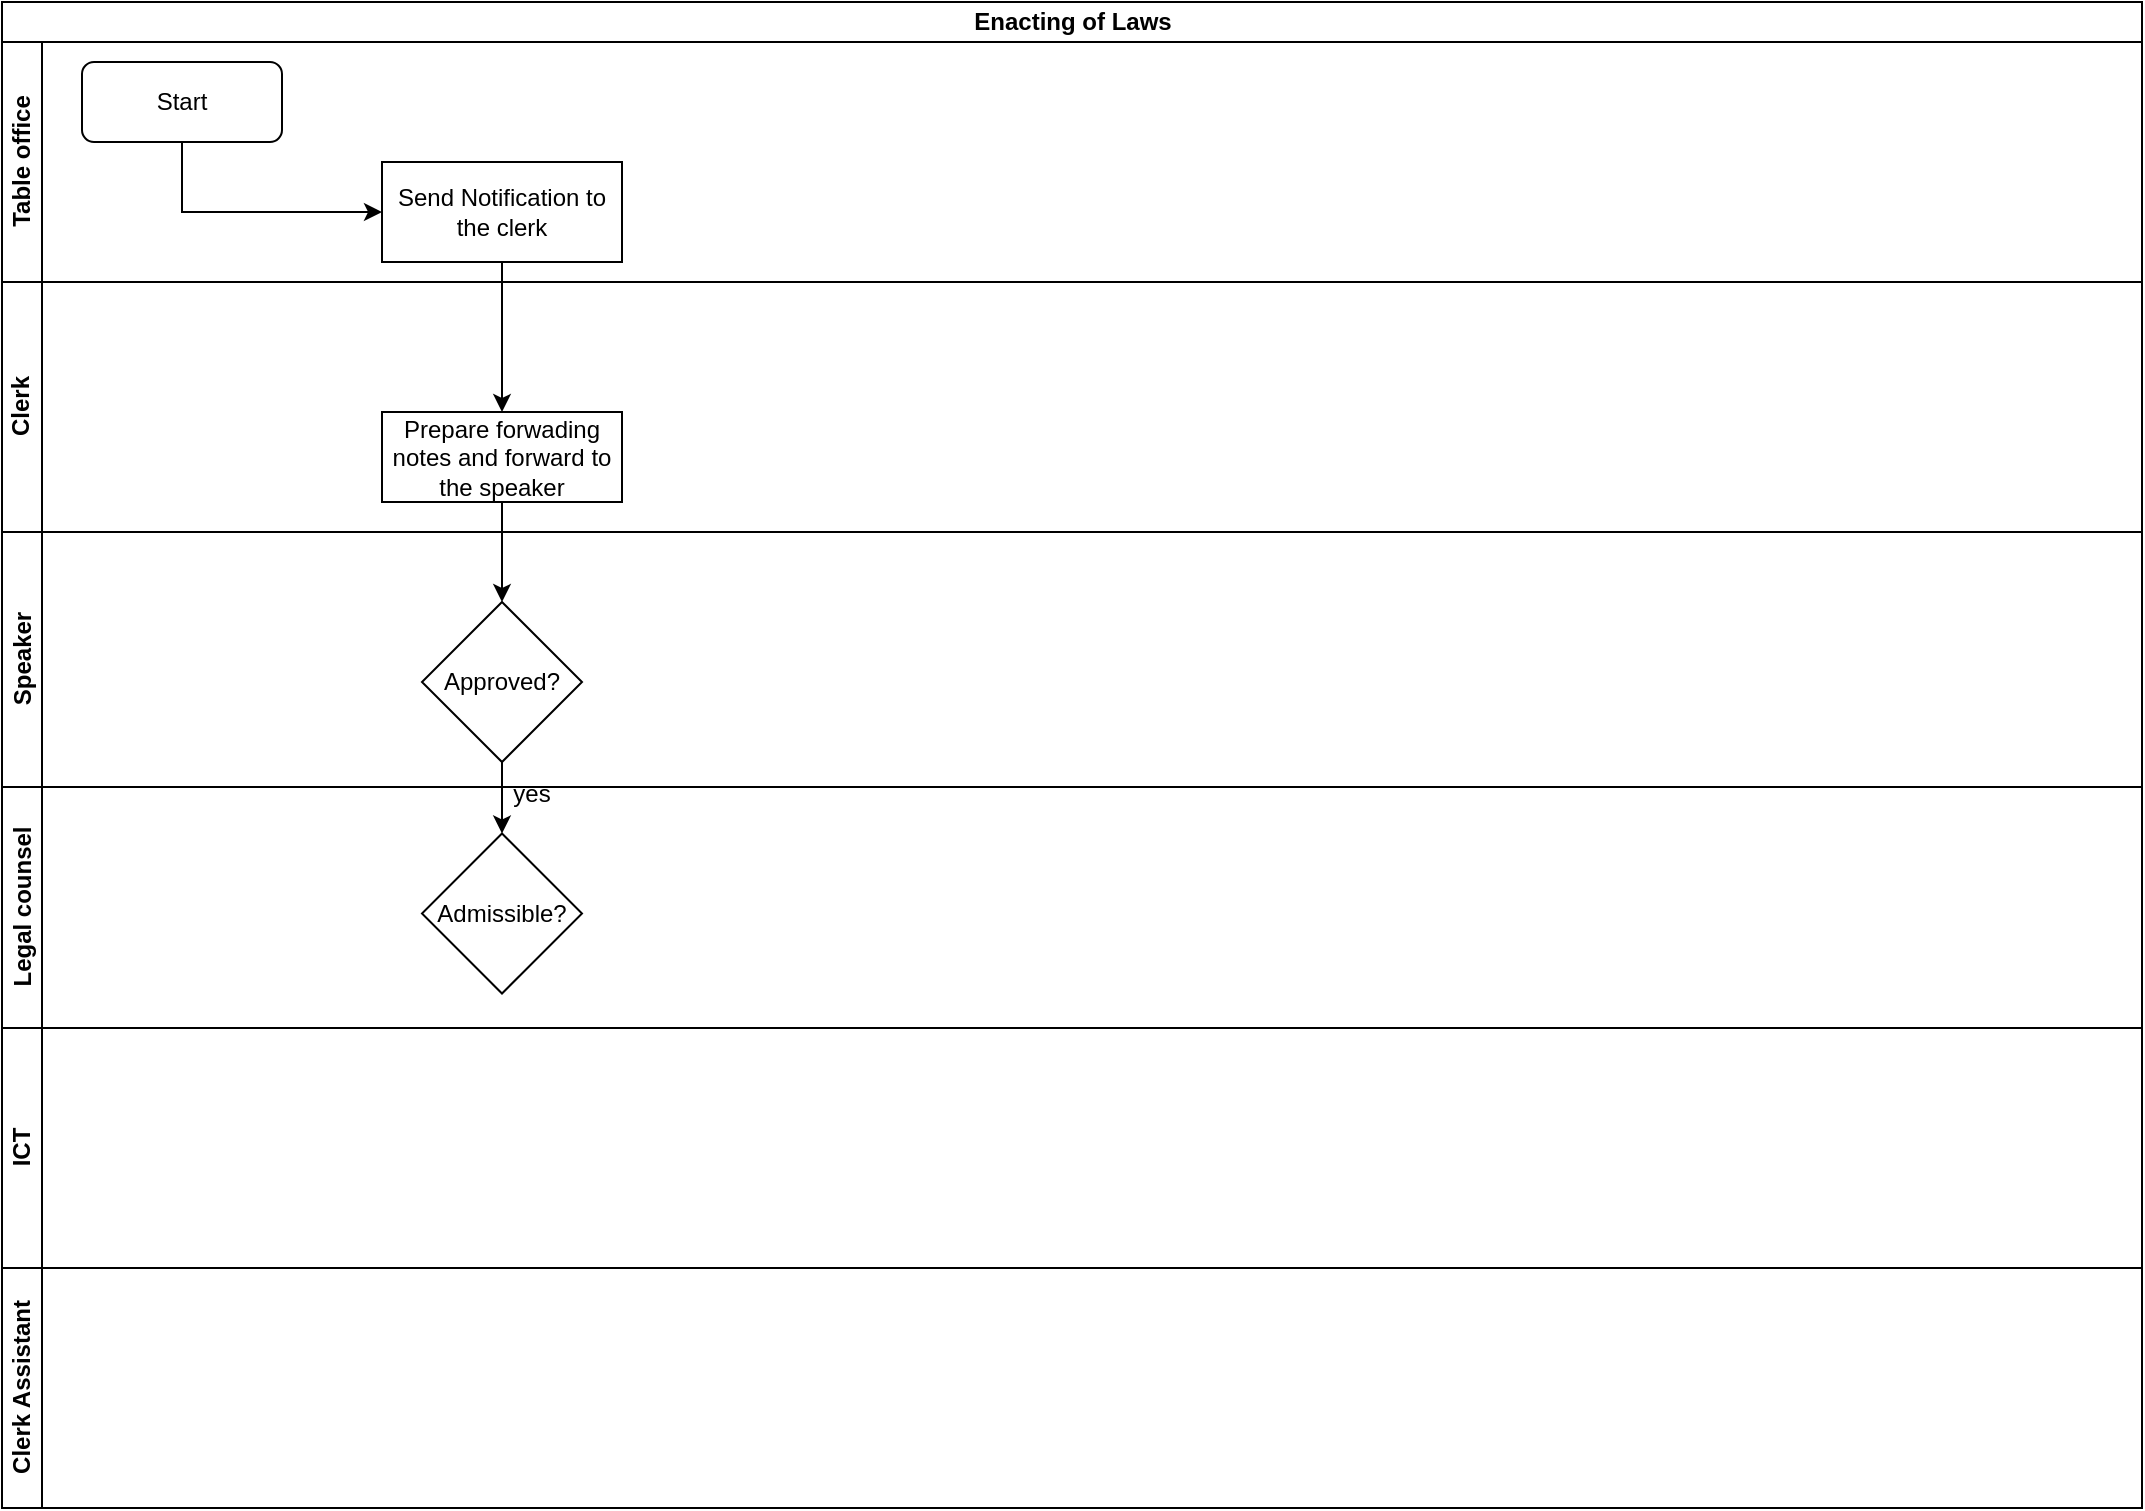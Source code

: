<mxfile version="13.7.7" type="github">
  <diagram id="zbe8eagNhP3V1rBkRSWY" name="Page-1">
    <mxGraphModel dx="910" dy="487" grid="1" gridSize="10" guides="1" tooltips="1" connect="1" arrows="1" fold="1" page="1" pageScale="1" pageWidth="1169" pageHeight="827" math="0" shadow="0">
      <root>
        <mxCell id="0" />
        <mxCell id="1" parent="0" />
        <mxCell id="hNyviJheN5dUY7aObr8S-1" value="Enacting of Laws" style="swimlane;html=1;childLayout=stackLayout;resizeParent=1;resizeParentMax=0;horizontal=1;startSize=20;horizontalStack=0;" vertex="1" parent="1">
          <mxGeometry x="30" y="10" width="1070" height="753" as="geometry" />
        </mxCell>
        <mxCell id="hNyviJheN5dUY7aObr8S-2" value="Table office" style="swimlane;html=1;startSize=20;horizontal=0;" vertex="1" parent="hNyviJheN5dUY7aObr8S-1">
          <mxGeometry y="20" width="1070" height="120" as="geometry" />
        </mxCell>
        <mxCell id="hNyviJheN5dUY7aObr8S-8" value="Start" style="rounded=1;whiteSpace=wrap;html=1;" vertex="1" parent="hNyviJheN5dUY7aObr8S-2">
          <mxGeometry x="40" y="10" width="100" height="40" as="geometry" />
        </mxCell>
        <mxCell id="hNyviJheN5dUY7aObr8S-10" value="" style="edgeStyle=orthogonalEdgeStyle;rounded=0;orthogonalLoop=1;jettySize=auto;html=1;entryX=0;entryY=0.5;entryDx=0;entryDy=0;" edge="1" parent="hNyviJheN5dUY7aObr8S-2" source="hNyviJheN5dUY7aObr8S-8" target="hNyviJheN5dUY7aObr8S-11">
          <mxGeometry relative="1" as="geometry">
            <mxPoint x="90" y="130" as="targetPoint" />
            <Array as="points">
              <mxPoint x="90" y="85" />
            </Array>
          </mxGeometry>
        </mxCell>
        <mxCell id="hNyviJheN5dUY7aObr8S-11" value="Send Notification to the clerk" style="rounded=0;whiteSpace=wrap;html=1;" vertex="1" parent="hNyviJheN5dUY7aObr8S-2">
          <mxGeometry x="190" y="60" width="120" height="50" as="geometry" />
        </mxCell>
        <mxCell id="hNyviJheN5dUY7aObr8S-3" value="Clerk" style="swimlane;html=1;startSize=20;horizontal=0;" vertex="1" parent="hNyviJheN5dUY7aObr8S-1">
          <mxGeometry y="140" width="1070" height="125" as="geometry" />
        </mxCell>
        <mxCell id="hNyviJheN5dUY7aObr8S-12" value="Prepare forwading notes and forward to the speaker" style="whiteSpace=wrap;html=1;rounded=0;" vertex="1" parent="hNyviJheN5dUY7aObr8S-3">
          <mxGeometry x="190" y="65" width="120" height="45" as="geometry" />
        </mxCell>
        <mxCell id="hNyviJheN5dUY7aObr8S-4" value="Speaker" style="swimlane;html=1;startSize=20;horizontal=0;" vertex="1" parent="hNyviJheN5dUY7aObr8S-1">
          <mxGeometry y="265" width="1070" height="127.5" as="geometry" />
        </mxCell>
        <mxCell id="hNyviJheN5dUY7aObr8S-14" value="Approved?" style="rhombus;whiteSpace=wrap;html=1;rounded=0;" vertex="1" parent="hNyviJheN5dUY7aObr8S-4">
          <mxGeometry x="210" y="35" width="80" height="80" as="geometry" />
        </mxCell>
        <mxCell id="hNyviJheN5dUY7aObr8S-5" value="Legal counsel" style="swimlane;html=1;startSize=20;horizontal=0;" vertex="1" parent="hNyviJheN5dUY7aObr8S-1">
          <mxGeometry y="392.5" width="1070" height="120.5" as="geometry" />
        </mxCell>
        <mxCell id="hNyviJheN5dUY7aObr8S-18" value="yes" style="text;html=1;strokeColor=none;fillColor=none;align=center;verticalAlign=middle;whiteSpace=wrap;rounded=0;" vertex="1" parent="hNyviJheN5dUY7aObr8S-5">
          <mxGeometry x="245" y="-6.5" width="40" height="20" as="geometry" />
        </mxCell>
        <mxCell id="hNyviJheN5dUY7aObr8S-16" value="Admissible?" style="rhombus;whiteSpace=wrap;html=1;rounded=0;" vertex="1" parent="hNyviJheN5dUY7aObr8S-5">
          <mxGeometry x="210" y="23.25" width="80" height="80" as="geometry" />
        </mxCell>
        <mxCell id="hNyviJheN5dUY7aObr8S-6" value="ICT" style="swimlane;html=1;startSize=20;horizontal=0;" vertex="1" parent="hNyviJheN5dUY7aObr8S-1">
          <mxGeometry y="513" width="1070" height="120" as="geometry" />
        </mxCell>
        <mxCell id="hNyviJheN5dUY7aObr8S-7" value="Clerk Assistant" style="swimlane;html=1;startSize=20;horizontal=0;" vertex="1" parent="hNyviJheN5dUY7aObr8S-1">
          <mxGeometry y="633" width="1070" height="120" as="geometry" />
        </mxCell>
        <mxCell id="hNyviJheN5dUY7aObr8S-13" value="" style="edgeStyle=orthogonalEdgeStyle;rounded=0;orthogonalLoop=1;jettySize=auto;html=1;" edge="1" parent="hNyviJheN5dUY7aObr8S-1" source="hNyviJheN5dUY7aObr8S-11" target="hNyviJheN5dUY7aObr8S-12">
          <mxGeometry relative="1" as="geometry" />
        </mxCell>
        <mxCell id="hNyviJheN5dUY7aObr8S-15" value="" style="edgeStyle=orthogonalEdgeStyle;rounded=0;orthogonalLoop=1;jettySize=auto;html=1;" edge="1" parent="hNyviJheN5dUY7aObr8S-1" source="hNyviJheN5dUY7aObr8S-12" target="hNyviJheN5dUY7aObr8S-14">
          <mxGeometry relative="1" as="geometry" />
        </mxCell>
        <mxCell id="hNyviJheN5dUY7aObr8S-17" value="" style="edgeStyle=orthogonalEdgeStyle;rounded=0;orthogonalLoop=1;jettySize=auto;html=1;" edge="1" parent="hNyviJheN5dUY7aObr8S-1" source="hNyviJheN5dUY7aObr8S-14" target="hNyviJheN5dUY7aObr8S-16">
          <mxGeometry relative="1" as="geometry" />
        </mxCell>
      </root>
    </mxGraphModel>
  </diagram>
</mxfile>
